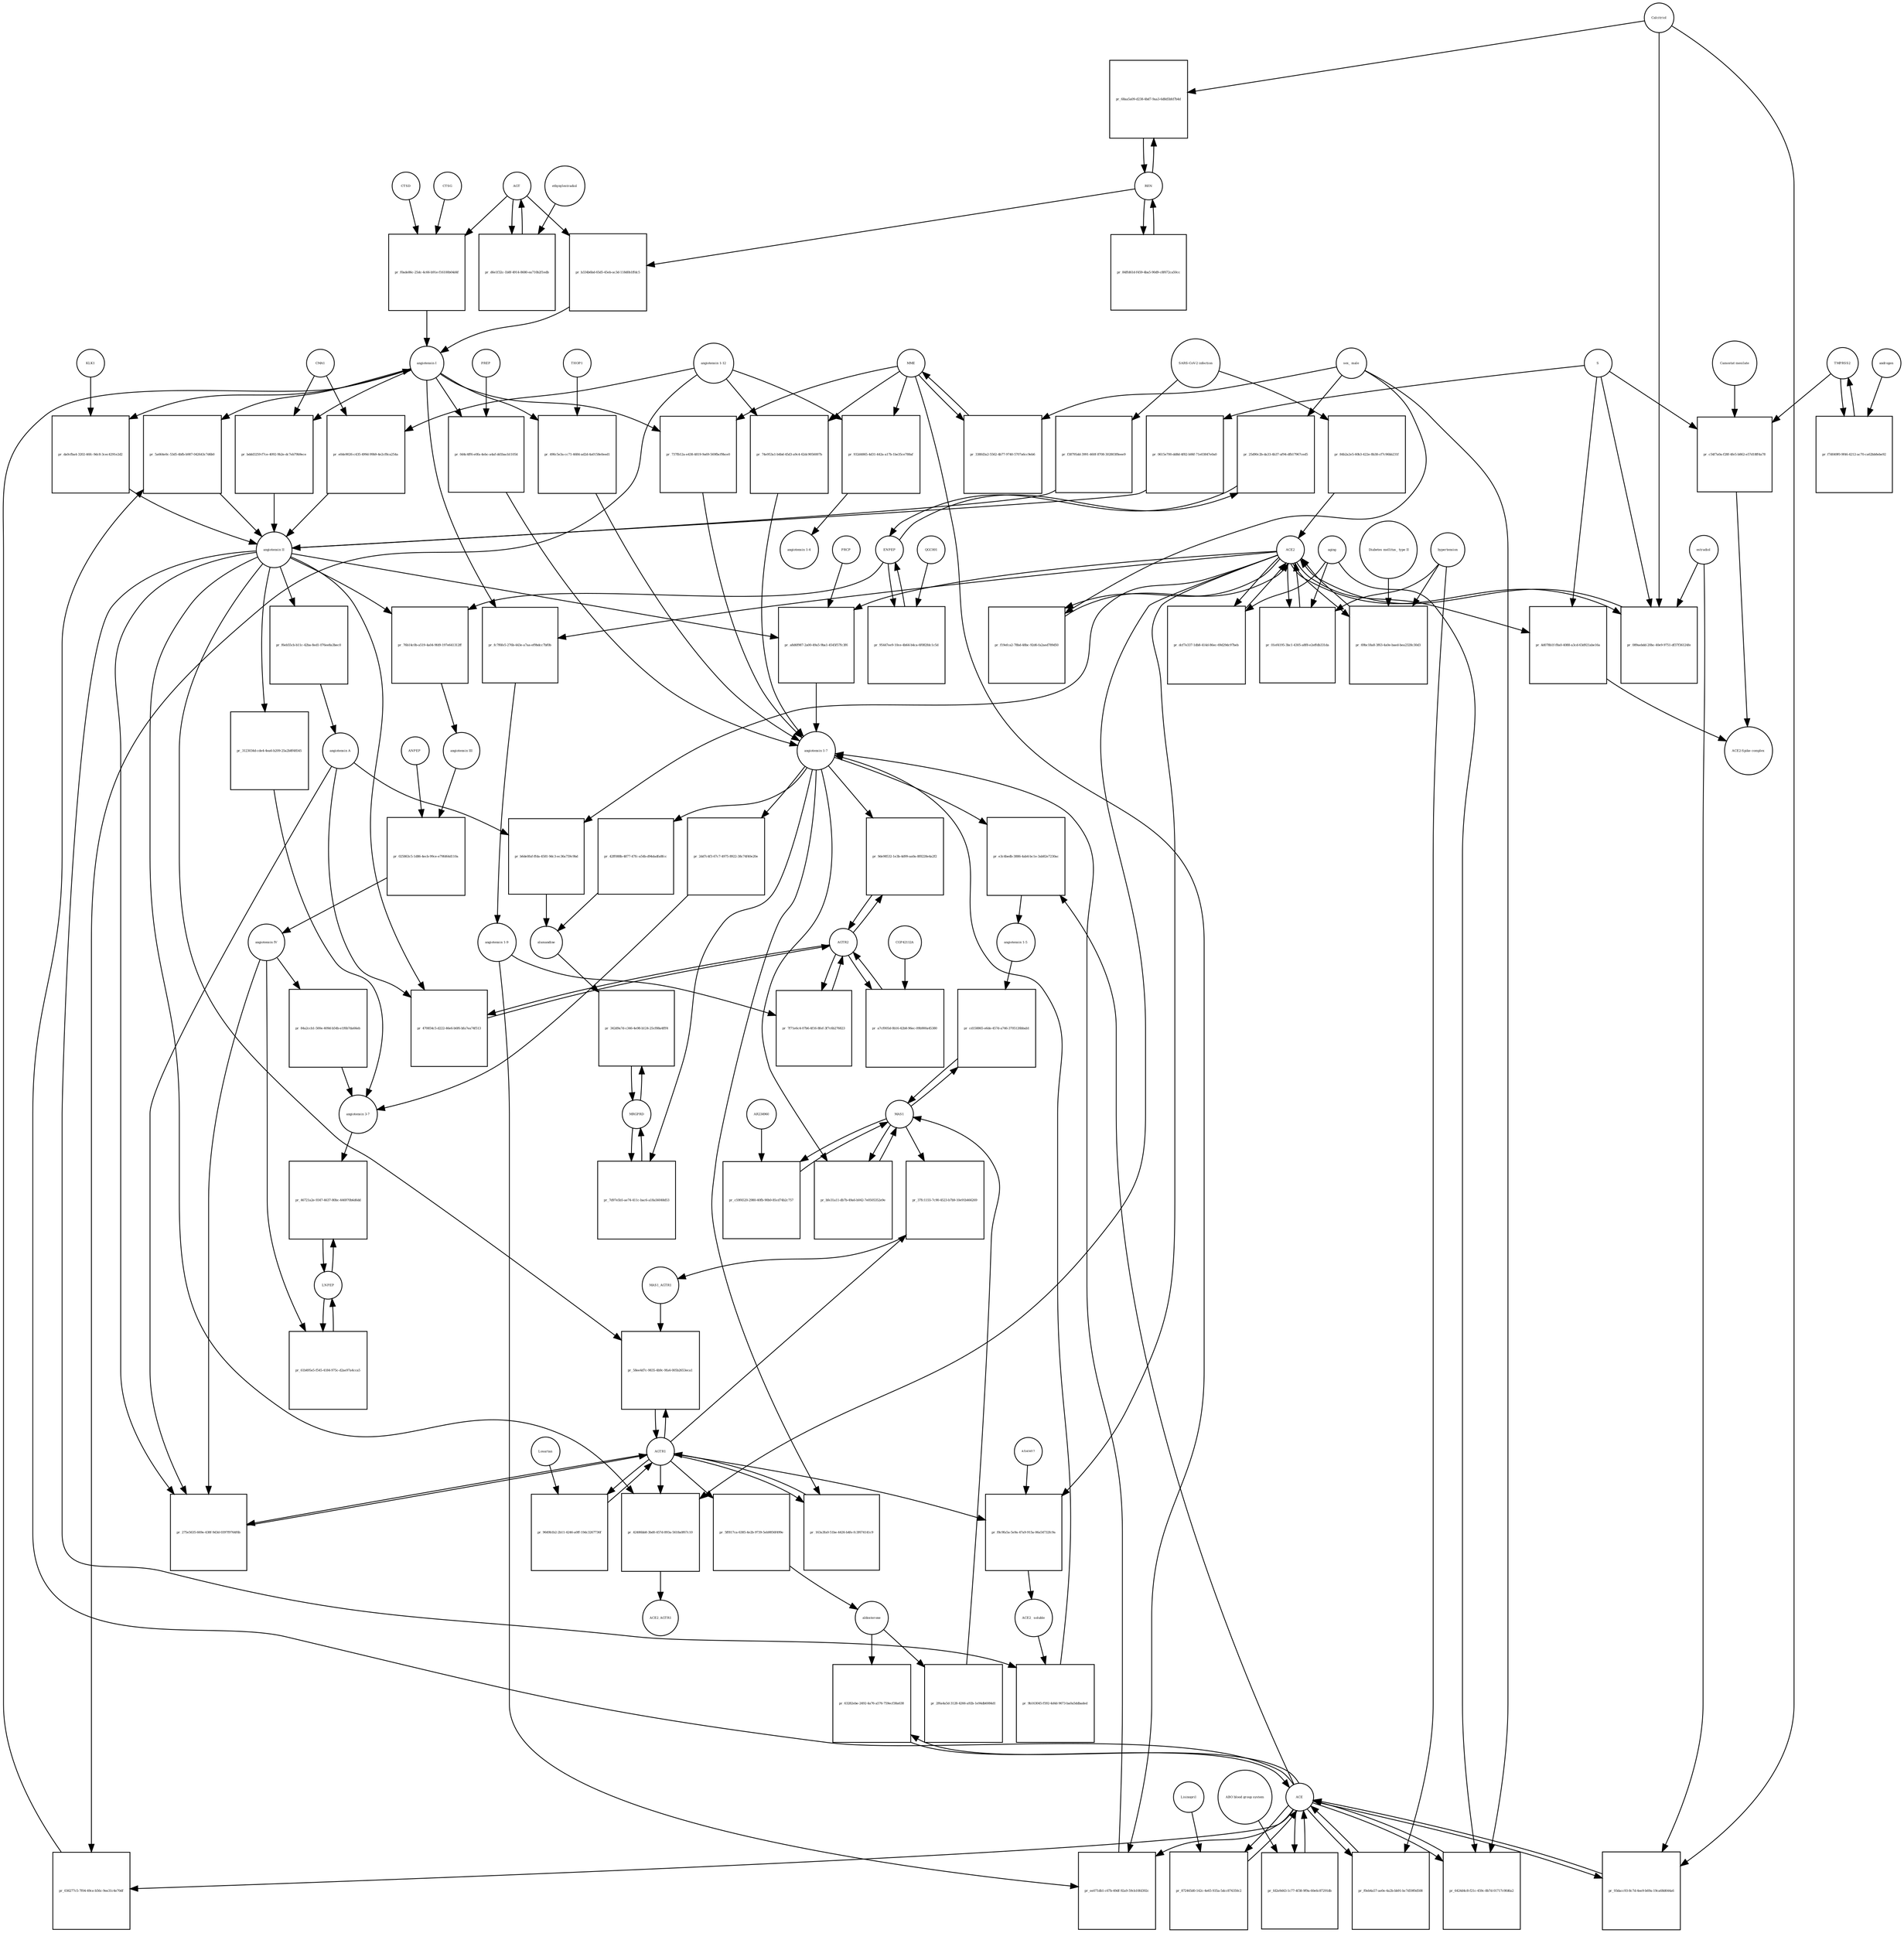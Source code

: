 strict digraph  {
"angiotensin I" [annotation="urn_miriam_obo.chebi_CHEBI%3A2718", bipartite=0, cls="simple chemical", fontsize=4, label="angiotensin I", shape=circle];
"pr_5a664e0c-53d5-4bfb-b987-042643c7d6b0" [annotation="", bipartite=1, cls=process, fontsize=4, label="pr_5a664e0c-53d5-4bfb-b987-042643c7d6b0", shape=square];
"angiotensin II" [annotation="urn_miriam_obo.chebi_CHEBI%3A48432", bipartite=0, cls="simple chemical", fontsize=4, label="angiotensin II", shape=circle];
ACE [annotation="urn_miriam_hgnc_HGNC%3A2707", bipartite=0, cls=macromolecule, fontsize=4, label=ACE, shape=circle];
"pr_fc7f6fe5-276b-443e-a7aa-ef9bdcc7bf0b" [annotation="", bipartite=1, cls=process, fontsize=4, label="pr_fc7f6fe5-276b-443e-a7aa-ef9bdcc7bf0b", shape=square];
"angiotensin 1-9" [annotation="urn_miriam_obo.chebi_CHEBI%3A80128", bipartite=0, cls="simple chemical", fontsize=4, label="angiotensin 1-9", shape=circle];
ACE2 [annotation="urn_miriam_hgnc_HGNC%3A13557", bipartite=0, cls=macromolecule, fontsize=4, label=ACE2, shape=circle];
"pr_ee071db1-c67b-49df-92a9-59cb10fd392c" [annotation="", bipartite=1, cls=process, fontsize=4, label="pr_ee071db1-c67b-49df-92a9-59cb10fd392c", shape=square];
"angiotensin 1-7" [annotation="urn_miriam_obo.chebi_CHEBI%3A55438", bipartite=0, cls="simple chemical", fontsize=4, label="angiotensin 1-7", shape=circle];
MME [annotation="", bipartite=0, cls=macromolecule, fontsize=4, label=MME, shape=circle];
"pr_a8d6f987-2a00-49a5-9ba1-4545f57fc3f6" [annotation="", bipartite=1, cls=process, fontsize=4, label="pr_a8d6f987-2a00-49a5-9ba1-4545f57fc3f6", shape=square];
PRCP [annotation="urn_miriam_hgnc_HGNC%3A9344", bipartite=0, cls=macromolecule, fontsize=4, label=PRCP, shape=circle];
"pr_e3c4bedb-3886-4ab4-bc1e-3ab82e7230ac" [annotation="", bipartite=1, cls=process, fontsize=4, label="pr_e3c4bedb-3886-4ab4-bc1e-3ab82e7230ac", shape=square];
"angiotensin 1-5" [annotation="urn_miriam_obo.chebi_CHEBI%3A80129", bipartite=0, cls="simple chemical", fontsize=4, label="angiotensin 1-5", shape=circle];
REN [annotation="urn_miriam_hgnc_HGNC%3A9958", bipartite=0, cls=macromolecule, fontsize=4, label=REN, shape=circle];
"pr_68aa5a09-d238-4bd7-9aa3-6d8d5bfd7b4d" [annotation="", bipartite=1, cls="omitted process", fontsize=4, label="pr_68aa5a09-d238-4bd7-9aa3-6d8d5bfd7b4d", shape=square];
Calcitriol [annotation="urn_miriam_obo.chebi_CHEBI%3A17823", bipartite=0, cls="simple chemical", fontsize=4, label=Calcitriol, shape=circle];
AGT [annotation="urn_miriam_hgnc_HGNC%3A333", bipartite=0, cls=macromolecule, fontsize=4, label=AGT, shape=circle];
"pr_b334b6bd-65d5-45eb-ac3d-118d0b1ffdc5" [annotation="", bipartite=1, cls=process, fontsize=4, label="pr_b334b6bd-65d5-45eb-ac3d-118d0b1ffdc5", shape=square];
"pr_737fb12a-e438-4819-9a69-569fbcf9bce0" [annotation="", bipartite=1, cls=process, fontsize=4, label="pr_737fb12a-e438-4819-9a69-569fbcf9bce0", shape=square];
MAS1 [annotation="urn_miriam_hgnc_HGNC%3A6899", bipartite=0, cls=macromolecule, fontsize=4, label=MAS1, shape=circle];
"pr_cd158865-e6de-457d-a746-3705126bbab1" [annotation="", bipartite=1, cls=process, fontsize=4, label="pr_cd158865-e6de-457d-a746-3705126bbab1", shape=square];
"pr_42ff088b-4877-47fc-a54b-d94dadfa8fcc" [annotation="", bipartite=1, cls=process, fontsize=4, label="pr_42ff088b-4877-47fc-a54b-d94dadfa8fcc", shape=square];
alamandine [annotation="urn_miriam_pubchem.compound_44192273", bipartite=0, cls="simple chemical", fontsize=4, label=alamandine, shape=circle];
"pr_f6eb55cb-b11c-42ba-8ed1-076ee8a3bec0" [annotation="", bipartite=1, cls=process, fontsize=4, label="pr_f6eb55cb-b11c-42ba-8ed1-076ee8a3bec0", shape=square];
"angiotensin A" [annotation="urn_miriam_kegg.compound_C20970|urn_miriam_pubchem.compound_91691124", bipartite=0, cls="simple chemical", fontsize=4, label="angiotensin A", shape=circle];
"pr_b6de0faf-ffda-4581-9dc3-ec36a759c9bd" [annotation="", bipartite=1, cls=process, fontsize=4, label="pr_b6de0faf-ffda-4581-9dc3-ec36a759c9bd", shape=square];
"pr_76b14c0b-a519-4a04-9fd9-197e641312ff" [annotation="", bipartite=1, cls=process, fontsize=4, label="pr_76b14c0b-a519-4a04-9fd9-197e641312ff", shape=square];
"angiotensin III" [annotation="urn_miriam_obo.chebi_CHEBI%3A89666", bipartite=0, cls="simple chemical", fontsize=4, label="angiotensin III", shape=circle];
ENPEP [annotation="urn_miriam_hgnc_HGNC%3A3355", bipartite=0, cls=macromolecule, fontsize=4, label=ENPEP, shape=circle];
"pr_025863c5-1d86-4ecb-99ce-e79fd64d110a" [annotation="", bipartite=1, cls=process, fontsize=4, label="pr_025863c5-1d86-4ecb-99ce-e79fd64d110a", shape=square];
"angiotensin IV" [annotation="urn_miriam_obo.chebi_CHEBI%3A80127", bipartite=0, cls="simple chemical", fontsize=4, label="angiotensin IV", shape=circle];
"ANPEP " [annotation="urn_miriam_hgnc_HGNC%3A500", bipartite=0, cls=macromolecule, fontsize=4, label="ANPEP ", shape=circle];
AGTR2 [annotation="urn_miriam_hgnc_HGNC%3A338", bipartite=0, cls=macromolecule, fontsize=4, label=AGTR2, shape=circle];
"pr_a7cf005d-0b16-42b8-96ec-09b900a45380" [annotation="", bipartite=1, cls=process, fontsize=4, label="pr_a7cf005d-0b16-42b8-96ec-09b900a45380", shape=square];
CGP42112A [annotation="urn_miriam_obo.chebi_CHEBI%3A147302", bipartite=0, cls="simple chemical", fontsize=4, label=CGP42112A, shape=circle];
"pr_84ffd61d-f459-4ba5-90d9-c8f672ca50cc" [annotation="", bipartite=1, cls=process, fontsize=4, label="pr_84ffd61d-f459-4ba5-90d9-c8f672ca50cc", shape=square];
"pr_f8c9fa5a-5e9a-47a9-915a-06a54732fc9a" [annotation="", bipartite=1, cls=process, fontsize=4, label="pr_f8c9fa5a-5e9a-47a9-915a-06a54732fc9a", shape=square];
"ACE2_ soluble" [annotation="urn_miriam_hgnc.symbol_ACE2", bipartite=0, cls=macromolecule, fontsize=4, label="ACE2_ soluble", shape=circle];
ADAM17 [annotation="urn_miriam_hgnc_HGNC%3A195", bipartite=0, cls=macromolecule, fontsize=4, label=ADAM17, shape=circle];
AGTR1 [annotation="urn_miriam_hgnc_HGNC%3A336", bipartite=0, cls=macromolecule, fontsize=4, label=AGTR1, shape=circle];
"pr_470854c5-d222-46e6-b6f6-bfa7ea74f513" [annotation="", bipartite=1, cls=process, fontsize=4, label="pr_470854c5-d222-46e6-b6f6-bfa7ea74f513", shape=square];
MRGPRD [annotation="urn_miriam_hgnc_HGNC%3A29626", bipartite=0, cls=macromolecule, fontsize=4, label=MRGPRD, shape=circle];
"pr_342d9a7d-c346-4e98-b124-25cf88a4fff4" [annotation="", bipartite=1, cls=process, fontsize=4, label="pr_342d9a7d-c346-4e98-b124-25cf88a4fff4", shape=square];
"pr_9b163045-f592-4d4d-9673-ba0a5ddbaded" [annotation="", bipartite=1, cls=process, fontsize=4, label="pr_9b163045-f592-4d4d-9673-ba0a5ddbaded", shape=square];
"pr_f19efca2-78bd-48bc-92d6-fa2aed789d50" [annotation="", bipartite=1, cls=process, fontsize=4, label="pr_f19efca2-78bd-48bc-92d6-fa2aed789d50", shape=square];
"sex_ male" [annotation=urn_miriam_mesh_D008297, bipartite=0, cls=phenotype, fontsize=4, label="sex_ male", shape=circle];
"pr_0615e700-dd8d-4f82-b06f-71e03847e0a0" [annotation="", bipartite=1, cls=process, fontsize=4, label="pr_0615e700-dd8d-4f82-b06f-71e03847e0a0", shape=square];
S [annotation="urn_miriam_uniprot_P0DTC2|urn_miriam_uniprot_P59594", bipartite=0, cls=macromolecule, fontsize=4, label=S, shape=circle];
"pr_275e5635-669e-438f-9d3d-0397f9764f6b" [annotation="", bipartite=1, cls=process, fontsize=4, label="pr_275e5635-669e-438f-9d3d-0397f9764f6b", shape=square];
"pr_42486bb8-3bd0-457d-893a-5618a0f67c10" [annotation="", bipartite=1, cls=process, fontsize=4, label="pr_42486bb8-3bd0-457d-893a-5618a0f67c10", shape=square];
ACE2_AGTR1 [annotation=urn_miriam_pubmed_25225202, bipartite=0, cls=complex, fontsize=4, label=ACE2_AGTR1, shape=circle];
"pr_4d078b1f-f8a0-4088-a3cd-63d921abe16a" [annotation="", bipartite=1, cls=process, fontsize=4, label="pr_4d078b1f-f8a0-4088-a3cd-63d921abe16a", shape=square];
"ACE2-Spike complex" [annotation=urn_miriam_pubmed_32275855, bipartite=0, cls=complex, fontsize=4, label="ACE2-Spike complex", shape=circle];
"pr_f38795dd-3991-460f-8708-302803f8eee9" [annotation="", bipartite=1, cls=process, fontsize=4, label="pr_f38795dd-3991-460f-8708-302803f8eee9", shape=square];
"SARS-CoV-2 infection" [annotation="urn_miriam_taxonomy_2697049|urn_miriam_mesh_C000657245", bipartite=0, cls=phenotype, fontsize=4, label="SARS-CoV-2 infection", shape=circle];
"angiotensin 1-12" [annotation=urn_miriam_pubmed_27465904, bipartite=0, cls="simple chemical", fontsize=4, label="angiotensin 1-12", shape=circle];
"pr_e0de9026-c435-499d-99b9-4e2cf8ca254a" [annotation="", bipartite=1, cls=process, fontsize=4, label="pr_e0de9026-c435-499d-99b9-4e2cf8ca254a", shape=square];
CMA1 [annotation="urn_miriam_hgnc_HGNC%3A2097", bipartite=0, cls=macromolecule, fontsize=4, label=CMA1, shape=circle];
TMPRSS2 [annotation="urn_miriam_hgnc_HGNC%3A11876", bipartite=0, cls=macromolecule, fontsize=4, label=TMPRSS2, shape=circle];
"pr_f7d049f0-9f46-4212-ac70-ca62bb8ebe92" [annotation="", bipartite=1, cls="omitted process", fontsize=4, label="pr_f7d049f0-9f46-4212-ac70-ca62bb8ebe92", shape=square];
androgen [annotation="urn_miriam_obo.chebi_CHEBI%3A50113", bipartite=0, cls="simple chemical", fontsize=4, label=androgen, shape=circle];
"pr_932d4865-4d31-442a-a17b-1be35ce788af" [annotation="", bipartite=1, cls=process, fontsize=4, label="pr_932d4865-4d31-442a-a17b-1be35ce788af", shape=square];
"angiotensin 1-4" [annotation=urn_miriam_pubmed_22490446, bipartite=0, cls="simple chemical", fontsize=4, label="angiotensin 1-4", shape=circle];
"pr_37fc1155-7c90-4523-b7b9-10e91b466269" [annotation="", bipartite=1, cls=process, fontsize=4, label="pr_37fc1155-7c90-4523-b7b9-10e91b466269", shape=square];
MAS1_AGTR1 [annotation=urn_miriam_pubmed_15809376, bipartite=0, cls=complex, fontsize=4, label=MAS1_AGTR1, shape=circle];
"pr_58ee4d7c-9835-4b9c-9fa4-005b2653eca1" [annotation="", bipartite=1, cls=process, fontsize=4, label="pr_58ee4d7c-9835-4b9c-9fa4-005b2653eca1", shape=square];
"pr_872465d0-142c-4e65-935a-5dcc874350c2" [annotation="", bipartite=1, cls=process, fontsize=4, label="pr_872465d0-142c-4e65-935a-5dcc874350c2", shape=square];
Lisinopril [annotation="urn_miriam_obo.chebi_CHEBI%3A43755", bipartite=0, cls="simple chemical", fontsize=4, label=Lisinopril, shape=circle];
"pr_036277c5-7f04-49ce-b56c-9ee31c4e70df" [annotation="", bipartite=1, cls=process, fontsize=4, label="pr_036277c5-7f04-49ce-b56c-9ee31c4e70df", shape=square];
LNPEP [annotation="urn_miriam_hgnc_HGNC%3A6656", bipartite=0, cls=macromolecule, fontsize=4, label=LNPEP, shape=circle];
"pr_61b495e5-f545-4184-975c-d2ae97a4cca5" [annotation="", bipartite=1, cls=process, fontsize=4, label="pr_61b495e5-f545-4184-975c-d2ae97a4cca5", shape=square];
"pr_74e953a1-b4bd-45d3-a9c4-62dc9056007b" [annotation="", bipartite=1, cls=process, fontsize=4, label="pr_74e953a1-b4bd-45d3-a9c4-62dc9056007b", shape=square];
"pr_c59f4520-2980-40fb-90b0-85cd74b2c757" [annotation="", bipartite=1, cls=process, fontsize=4, label="pr_c59f4520-2980-40fb-90b0-85cd74b2c757", shape=square];
AR234960 [annotation="urn_miriam_pubchem.compound_146025955", bipartite=0, cls="simple chemical", fontsize=4, label=AR234960, shape=circle];
"pr_95447ee9-10ce-4b64-b4ca-6f082fdc1c5d" [annotation="", bipartite=1, cls=process, fontsize=4, label="pr_95447ee9-10ce-4b64-b4ca-6f082fdc1c5d", shape=square];
QGC001 [annotation=urn_miriam_pubmed_24337978, bipartite=0, cls="simple chemical", fontsize=4, label=QGC001, shape=circle];
"pr_f0ade86c-25dc-4c66-b91e-f16100b04d4f" [annotation="", bipartite=1, cls=process, fontsize=4, label="pr_f0ade86c-25dc-4c66-b91e-f16100b04d4f", shape=square];
CTSD [annotation="urn_miriam_hgnc_HGNC%3A2529", bipartite=0, cls=macromolecule, fontsize=4, label=CTSD, shape=circle];
CTSG [annotation="urn_miriam_hgnc_HGNC%3A2532", bipartite=0, cls=macromolecule, fontsize=4, label=CTSG, shape=circle];
"pr_bddd3259-f7ce-4092-9b2e-dc7eb79b9ece" [annotation="", bipartite=1, cls=process, fontsize=4, label="pr_bddd3259-f7ce-4092-9b2e-dc7eb79b9ece", shape=square];
"pr_da0cfba4-3202-46fc-9dc8-3cec4291e2d2" [annotation="", bipartite=1, cls=process, fontsize=4, label="pr_da0cfba4-3202-46fc-9dc8-3cec4291e2d2", shape=square];
KLK1 [annotation="urn_miriam_hgnc_HGNC%3A6357", bipartite=0, cls=macromolecule, fontsize=4, label=KLK1, shape=circle];
"pr_490c5e3a-cc71-4684-ad2d-4a0158e0eed1" [annotation="", bipartite=1, cls=process, fontsize=4, label="pr_490c5e3a-cc71-4684-ad2d-4a0158e0eed1", shape=square];
THOP1 [annotation="urn_miriam_hgnc_HGNC%3A11793", bipartite=0, cls=macromolecule, fontsize=4, label=THOP1, shape=circle];
"pr_0d4c4ff6-e0fa-4ebc-a4af-dd1bacb11054" [annotation="", bipartite=1, cls=process, fontsize=4, label="pr_0d4c4ff6-e0fa-4ebc-a4af-dd1bacb11054", shape=square];
PREP [annotation="urn_miriam_hgnc_HGNC%3A9358", bipartite=0, cls=macromolecule, fontsize=4, label=PREP, shape=circle];
"pr_9649b1b2-2b11-4246-a0ff-19dc3267736f" [annotation="", bipartite=1, cls=process, fontsize=4, label="pr_9649b1b2-2b11-4246-a0ff-19dc3267736f", shape=square];
Losartan [annotation="urn_miriam_obo.chebi_CHEBI%3A6541", bipartite=0, cls="simple chemical", fontsize=4, label=Losartan, shape=circle];
"pr_163a3fa0-51be-4426-b4fe-fc3f674141c9" [annotation="", bipartite=1, cls=process, fontsize=4, label="pr_163a3fa0-51be-4426-b4fe-fc3f674141c9", shape=square];
"pr_9de98532-1e3b-4d99-aa0a-8f8228e4a2f2" [annotation="", bipartite=1, cls=process, fontsize=4, label="pr_9de98532-1e3b-4d99-aa0a-8f8228e4a2f2", shape=square];
"pr_7f71e6c4-07b6-4f16-8fef-3f7c6b276823" [annotation="", bipartite=1, cls=process, fontsize=4, label="pr_7f71e6c4-07b6-4f16-8fef-3f7c6b276823", shape=square];
"pr_bfe31a11-db7b-49a6-b042-7e0505352e9e" [annotation="", bipartite=1, cls=process, fontsize=4, label="pr_bfe31a11-db7b-49a6-b042-7e0505352e9e", shape=square];
"pr_7d97e5b5-ae74-411c-bac6-a18a56048d53" [annotation="", bipartite=1, cls=process, fontsize=4, label="pr_7d97e5b5-ae74-411c-bac6-a18a56048d53", shape=square];
"pr_2dd7c4f3-67c7-4975-8922-38c74f40e20e" [annotation="", bipartite=1, cls=process, fontsize=4, label="pr_2dd7c4f3-67c7-4975-8922-38c74f40e20e", shape=square];
"angiotensin 3-7" [annotation=urn_miriam_pubmed_30934934, bipartite=0, cls="simple chemical", fontsize=4, label="angiotensin 3-7", shape=circle];
"pr_3123034d-cde4-4ea6-b209-25a2b8f48545" [annotation="", bipartite=1, cls=process, fontsize=4, label="pr_3123034d-cde4-4ea6-b209-25a2b8f48545", shape=square];
"pr_84a2ccb1-500e-409d-b54b-e1f6b7da66eb" [annotation="", bipartite=1, cls=process, fontsize=4, label="pr_84a2ccb1-500e-409d-b54b-e1f6b7da66eb", shape=square];
"pr_c54f7a0a-f28f-4fe5-b862-e57d18ff4a78" [annotation="", bipartite=1, cls="omitted process", fontsize=4, label="pr_c54f7a0a-f28f-4fe5-b862-e57d18ff4a78", shape=square];
"Camostat mesilate" [annotation="urn_miriam_obo.chebi_CHEBI%3A135632", bipartite=0, cls="simple chemical", fontsize=4, label="Camostat mesilate", shape=circle];
"pr_46721a2e-9347-4637-80bc-446970b6d6dd" [annotation="", bipartite=1, cls=process, fontsize=4, label="pr_46721a2e-9347-4637-80bc-446970b6d6dd", shape=square];
"pr_089aebdd-20bc-40e9-9751-df37f36124fe" [annotation="", bipartite=1, cls="omitted process", fontsize=4, label="pr_089aebdd-20bc-40e9-9751-df37f36124fe", shape=square];
estradiol [annotation="urn_miriam_obo.chebi_CHEBI%3A16469", bipartite=0, cls="simple chemical", fontsize=4, label=estradiol, shape=circle];
"pr_d6e1f32c-1b8f-4914-8680-ea710b2f1edb" [annotation="", bipartite=1, cls="omitted process", fontsize=4, label="pr_d6e1f32c-1b8f-4914-8680-ea710b2f1edb", shape=square];
ethynylestradiol [annotation="urn_miriam_obo.chebi_CHEBI%3A4903", bipartite=0, cls="simple chemical", fontsize=4, label=ethynylestradiol, shape=circle];
"pr_84b2a2e5-60b3-422e-8b38-cf7c96bb231f" [annotation="", bipartite=1, cls=process, fontsize=4, label="pr_84b2a2e5-60b3-422e-8b38-cf7c96bb231f", shape=square];
"pr_6424d4c8-f21c-459c-8b7d-01717c9fd6a2" [annotation="", bipartite=1, cls=process, fontsize=4, label="pr_6424d4c8-f21c-459c-8b7d-01717c9fd6a2", shape=square];
aging [annotation="urn_miriam_obo.go_GO%3A0007568", bipartite=0, cls=phenotype, fontsize=4, label=aging, shape=circle];
"pr_fd2e9d43-1c77-4f38-9f9a-60e6c87291db" [annotation="", bipartite=1, cls=process, fontsize=4, label="pr_fd2e9d43-1c77-4f38-9f9a-60e6c87291db", shape=square];
"ABO blood group system" [annotation=urn_miriam_mesh_D000017, bipartite=0, cls=phenotype, fontsize=4, label="ABO blood group system", shape=circle];
"pr_dcf7e337-1db8-414d-86ec-69d29dc97beb" [annotation="", bipartite=1, cls="omitted process", fontsize=4, label="pr_dcf7e337-1db8-414d-86ec-69d29dc97beb", shape=square];
"pr_01ef4195-3bc1-4305-a8f8-e2effdb331da" [annotation="", bipartite=1, cls=process, fontsize=4, label="pr_01ef4195-3bc1-4305-a8f8-e2effdb331da", shape=square];
hypertension [annotation=urn_miriam_mesh_D006973, bipartite=0, cls=phenotype, fontsize=4, label=hypertension, shape=circle];
"pr_25d90c2b-da33-4b37-af94-dfb17967ced5" [annotation="", bipartite=1, cls=process, fontsize=4, label="pr_25d90c2b-da33-4b37-af94-dfb17967ced5", shape=square];
"pr_338fd3a2-5562-4b77-9740-5707a6cc9eb6" [annotation="", bipartite=1, cls=process, fontsize=4, label="pr_338fd3a2-5562-4b77-9740-5707a6cc9eb6", shape=square];
"pr_63282ebe-2492-4a76-a576-759ecf38a638" [annotation="", bipartite=1, cls=process, fontsize=4, label="pr_63282ebe-2492-4a76-a576-759ecf38a638", shape=square];
aldosterone [annotation="urn_miriam_obo.chebi_CHEBI%3A27584", bipartite=0, cls="simple chemical", fontsize=4, label=aldosterone, shape=circle];
"pr_2f6a4a5d-3128-4266-a92b-1e94db6084d1" [annotation="", bipartite=1, cls=process, fontsize=4, label="pr_2f6a4a5d-3128-4266-a92b-1e94db6084d1", shape=square];
"pr_93dacc93-8c7d-4ee9-b69a-19ca68d644a6" [annotation="", bipartite=1, cls="omitted process", fontsize=4, label="pr_93dacc93-8c7d-4ee9-b69a-19ca68d644a6", shape=square];
"pr_5ff817ca-6385-4e2b-9739-5eb9856f499e" [annotation="", bipartite=1, cls=process, fontsize=4, label="pr_5ff817ca-6385-4e2b-9739-5eb9856f499e", shape=square];
"pr_69bc18a8-3f63-4a0e-baed-bea2328c30d3" [annotation="", bipartite=1, cls="omitted process", fontsize=4, label="pr_69bc18a8-3f63-4a0e-baed-bea2328c30d3", shape=square];
" Diabetes mellitus_ type II" [annotation=urn_miriam_mesh_D003924, bipartite=0, cls=phenotype, fontsize=4, label=" Diabetes mellitus_ type II", shape=circle];
"pr_f0eb4a57-ae0e-4a2b-bb91-bc7d59f0d508" [annotation="", bipartite=1, cls=process, fontsize=4, label="pr_f0eb4a57-ae0e-4a2b-bb91-bc7d59f0d508", shape=square];
"angiotensin I" -> "pr_5a664e0c-53d5-4bfb-b987-042643c7d6b0"  [annotation="", interaction_type=consumption];
"angiotensin I" -> "pr_fc7f6fe5-276b-443e-a7aa-ef9bdcc7bf0b"  [annotation="", interaction_type=consumption];
"angiotensin I" -> "pr_737fb12a-e438-4819-9a69-569fbcf9bce0"  [annotation="", interaction_type=consumption];
"angiotensin I" -> "pr_bddd3259-f7ce-4092-9b2e-dc7eb79b9ece"  [annotation="", interaction_type=consumption];
"angiotensin I" -> "pr_da0cfba4-3202-46fc-9dc8-3cec4291e2d2"  [annotation="", interaction_type=consumption];
"angiotensin I" -> "pr_490c5e3a-cc71-4684-ad2d-4a0158e0eed1"  [annotation="", interaction_type=consumption];
"angiotensin I" -> "pr_0d4c4ff6-e0fa-4ebc-a4af-dd1bacb11054"  [annotation="", interaction_type=consumption];
"pr_5a664e0c-53d5-4bfb-b987-042643c7d6b0" -> "angiotensin II"  [annotation="", interaction_type=production];
"angiotensin II" -> "pr_a8d6f987-2a00-49a5-9ba1-4545f57fc3f6"  [annotation="", interaction_type=consumption];
"angiotensin II" -> "pr_f6eb55cb-b11c-42ba-8ed1-076ee8a3bec0"  [annotation="", interaction_type=consumption];
"angiotensin II" -> "pr_76b14c0b-a519-4a04-9fd9-197e641312ff"  [annotation="", interaction_type=consumption];
"angiotensin II" -> "pr_470854c5-d222-46e6-b6f6-bfa7ea74f513"  [annotation="urn_miriam_pubmed_17630322|urn_miriam_taxonomy_9606|urn_miriam_pubmed_17138938", interaction_type=stimulation];
"angiotensin II" -> "pr_9b163045-f592-4d4d-9673-ba0a5ddbaded"  [annotation="", interaction_type=consumption];
"angiotensin II" -> "pr_275e5635-669e-438f-9d3d-0397f9764f6b"  [annotation="urn_miriam_pubmed_26497614|urn_miriam_taxonomy_10116|urn_miriam_pubmed_17630322|urn_miriam_pubmed_32333398|urn_miriam_pubmed_17138938|urn_miriam_taxonomy_9606", interaction_type=stimulation];
"angiotensin II" -> "pr_42486bb8-3bd0-457d-893a-5618a0f67c10"  [annotation="urn_miriam_pubmed_25225202|urn_miriam_taxonomy_9606", interaction_type=inhibition];
"angiotensin II" -> "pr_58ee4d7c-9835-4b9c-9fa4-005b2653eca1"  [annotation="urn_miriam_pubmed_15809376|urn_miriam_taxonomy_9606", interaction_type=stimulation];
"angiotensin II" -> "pr_3123034d-cde4-4ea6-b209-25a2b8f48545"  [annotation="", interaction_type=consumption];
ACE -> "pr_5a664e0c-53d5-4bfb-b987-042643c7d6b0"  [annotation="urn_miriam_taxonomy_9606|urn_miriam_pubmed_10969042", interaction_type=catalysis];
ACE -> "pr_ee071db1-c67b-49df-92a9-59cb10fd392c"  [annotation="urn_miriam_pubmed_15283675|urn_miriam_taxonomy_9606", interaction_type=catalysis];
ACE -> "pr_e3c4bedb-3886-4ab4-bc1e-3ab82e7230ac"  [annotation="urn_miriam_pubmed_10969042|urn_miriam_taxonomy_9606", interaction_type=catalysis];
ACE -> "pr_872465d0-142c-4e65-935a-5dcc874350c2"  [annotation="", interaction_type=consumption];
ACE -> "pr_036277c5-7f04-49ce-b56c-9ee31c4e70df"  [annotation="urn_miriam_pubmed_22490446|urn_miriam_taxonomy_10116", interaction_type=catalysis];
ACE -> "pr_6424d4c8-f21c-459c-8b7d-01717c9fd6a2"  [annotation="", interaction_type=consumption];
ACE -> "pr_fd2e9d43-1c77-4f38-9f9a-60e6c87291db"  [annotation="", interaction_type=consumption];
ACE -> "pr_63282ebe-2492-4a76-a576-759ecf38a638"  [annotation="", interaction_type=consumption];
ACE -> "pr_93dacc93-8c7d-4ee9-b69a-19ca68d644a6"  [annotation="", interaction_type=consumption];
ACE -> "pr_f0eb4a57-ae0e-4a2b-bb91-bc7d59f0d508"  [annotation="", interaction_type=consumption];
"pr_fc7f6fe5-276b-443e-a7aa-ef9bdcc7bf0b" -> "angiotensin 1-9"  [annotation="", interaction_type=production];
"angiotensin 1-9" -> "pr_ee071db1-c67b-49df-92a9-59cb10fd392c"  [annotation="", interaction_type=consumption];
"angiotensin 1-9" -> "pr_7f71e6c4-07b6-4f16-8fef-3f7c6b276823"  [annotation="urn_miriam_pubmed_30048754|urn_miriam_taxonomy_10116", interaction_type=stimulation];
ACE2 -> "pr_fc7f6fe5-276b-443e-a7aa-ef9bdcc7bf0b"  [annotation="urn_miriam_pubmed_10969042|urn_miriam_taxonomy_9606", interaction_type=catalysis];
ACE2 -> "pr_a8d6f987-2a00-49a5-9ba1-4545f57fc3f6"  [annotation="urn_miriam_taxonomy_10090|urn_miriam_pubmed_23392115", interaction_type=catalysis];
ACE2 -> "pr_b6de0faf-ffda-4581-9dc3-ec36a759c9bd"  [annotation="urn_miriam_pubmed_23446738|urn_miriam_taxonomy_9606", interaction_type=catalysis];
ACE2 -> "pr_f8c9fa5a-5e9a-47a9-915a-06a54732fc9a"  [annotation="", interaction_type=consumption];
ACE2 -> "pr_f19efca2-78bd-48bc-92d6-fa2aed789d50"  [annotation="", interaction_type=consumption];
ACE2 -> "pr_42486bb8-3bd0-457d-893a-5618a0f67c10"  [annotation="", interaction_type=consumption];
ACE2 -> "pr_4d078b1f-f8a0-4088-a3cd-63d921abe16a"  [annotation="", interaction_type=consumption];
ACE2 -> "pr_089aebdd-20bc-40e9-9751-df37f36124fe"  [annotation="", interaction_type=consumption];
ACE2 -> "pr_dcf7e337-1db8-414d-86ec-69d29dc97beb"  [annotation="", interaction_type=consumption];
ACE2 -> "pr_01ef4195-3bc1-4305-a8f8-e2effdb331da"  [annotation="", interaction_type=consumption];
ACE2 -> "pr_69bc18a8-3f63-4a0e-baed-bea2328c30d3"  [annotation="", interaction_type=consumption];
"pr_ee071db1-c67b-49df-92a9-59cb10fd392c" -> "angiotensin 1-7"  [annotation="", interaction_type=production];
"angiotensin 1-7" -> "pr_e3c4bedb-3886-4ab4-bc1e-3ab82e7230ac"  [annotation="", interaction_type=consumption];
"angiotensin 1-7" -> "pr_42ff088b-4877-47fc-a54b-d94dadfa8fcc"  [annotation="", interaction_type=consumption];
"angiotensin 1-7" -> "pr_163a3fa0-51be-4426-b4fe-fc3f674141c9"  [annotation="urn_miriam_pubmed_29928987|urn_miriam_taxonomy_9606", interaction_type=inhibition];
"angiotensin 1-7" -> "pr_9de98532-1e3b-4d99-aa0a-8f8228e4a2f2"  [annotation="urn_miriam_pubmed_15767466|urn_miriam_taxonomy_10116", interaction_type=stimulation];
"angiotensin 1-7" -> "pr_bfe31a11-db7b-49a6-b042-7e0505352e9e"  [annotation="urn_miriam_pubmed_27217404|urn_miriam_taxonomy_9606", interaction_type=stimulation];
"angiotensin 1-7" -> "pr_7d97e5b5-ae74-411c-bac6-a18a56048d53"  [annotation="urn_miriam_pubmed_27217404|urn_miriam_taxonomy_9606", interaction_type=stimulation];
"angiotensin 1-7" -> "pr_2dd7c4f3-67c7-4975-8922-38c74f40e20e"  [annotation="", interaction_type=consumption];
MME -> "pr_ee071db1-c67b-49df-92a9-59cb10fd392c"  [annotation="urn_miriam_pubmed_15283675|urn_miriam_taxonomy_9606", interaction_type=catalysis];
MME -> "pr_737fb12a-e438-4819-9a69-569fbcf9bce0"  [annotation="urn_miriam_taxonomy_9606|urn_miriam_pubmed_15283675", interaction_type=catalysis];
MME -> "pr_932d4865-4d31-442a-a17b-1be35ce788af"  [annotation="urn_miriam_pubmed_22490446|urn_miriam_taxonomy_10116", interaction_type=catalysis];
MME -> "pr_74e953a1-b4bd-45d3-a9c4-62dc9056007b"  [annotation="urn_miriam_pubmed_22490446|urn_miriam_taxonomy_10116", interaction_type=catalysis];
MME -> "pr_338fd3a2-5562-4b77-9740-5707a6cc9eb6"  [annotation="", interaction_type=consumption];
"pr_a8d6f987-2a00-49a5-9ba1-4545f57fc3f6" -> "angiotensin 1-7"  [annotation="", interaction_type=production];
PRCP -> "pr_a8d6f987-2a00-49a5-9ba1-4545f57fc3f6"  [annotation="urn_miriam_taxonomy_10090|urn_miriam_pubmed_23392115", interaction_type=catalysis];
"pr_e3c4bedb-3886-4ab4-bc1e-3ab82e7230ac" -> "angiotensin 1-5"  [annotation="", interaction_type=production];
"angiotensin 1-5" -> "pr_cd158865-e6de-457d-a746-3705126bbab1"  [annotation="urn_miriam_pubmed_27660028|urn_miriam_taxonomy_10116", interaction_type=stimulation];
REN -> "pr_68aa5a09-d238-4bd7-9aa3-6d8d5bfd7b4d"  [annotation="", interaction_type=consumption];
REN -> "pr_b334b6bd-65d5-45eb-ac3d-118d0b1ffdc5"  [annotation="urn_miriam_pubmed_10585461|urn_miriam_taxonomy_9606", interaction_type=catalysis];
REN -> "pr_84ffd61d-f459-4ba5-90d9-c8f672ca50cc"  [annotation="", interaction_type=consumption];
"pr_68aa5a09-d238-4bd7-9aa3-6d8d5bfd7b4d" -> REN  [annotation="", interaction_type=production];
Calcitriol -> "pr_68aa5a09-d238-4bd7-9aa3-6d8d5bfd7b4d"  [annotation="urn_miriam_pubmed_12122115|urn_miriam_taxonomy_10090", interaction_type=inhibition];
Calcitriol -> "pr_089aebdd-20bc-40e9-9751-df37f36124fe"  [annotation="urn_miriam_pubmed_32432918|urn_miriam_taxonomy_9606|urn_miriam_pubmed_19864379|urn_miriam_uniprot_P59594|urn_miriam_pubmed_26562171|urn_miriam_pubmed_28944831|urn_miriam_taxonomy_10116", interaction_type=stimulation];
Calcitriol -> "pr_93dacc93-8c7d-4ee9-b69a-19ca68d644a6"  [annotation="urn_miriam_pubmed_26562171|urn_miriam_taxonomy_9606|urn_miriam_pubmed_28944831|urn_miriam_taxonomy_10116", interaction_type=inhibition];
AGT -> "pr_b334b6bd-65d5-45eb-ac3d-118d0b1ffdc5"  [annotation="", interaction_type=consumption];
AGT -> "pr_f0ade86c-25dc-4c66-b91e-f16100b04d4f"  [annotation="", interaction_type=consumption];
AGT -> "pr_d6e1f32c-1b8f-4914-8680-ea710b2f1edb"  [annotation="", interaction_type=consumption];
"pr_b334b6bd-65d5-45eb-ac3d-118d0b1ffdc5" -> "angiotensin I"  [annotation="", interaction_type=production];
"pr_737fb12a-e438-4819-9a69-569fbcf9bce0" -> "angiotensin 1-7"  [annotation="", interaction_type=production];
MAS1 -> "pr_cd158865-e6de-457d-a746-3705126bbab1"  [annotation="", interaction_type=consumption];
MAS1 -> "pr_37fc1155-7c90-4523-b7b9-10e91b466269"  [annotation="", interaction_type=consumption];
MAS1 -> "pr_c59f4520-2980-40fb-90b0-85cd74b2c757"  [annotation="", interaction_type=consumption];
MAS1 -> "pr_bfe31a11-db7b-49a6-b042-7e0505352e9e"  [annotation="", interaction_type=consumption];
"pr_cd158865-e6de-457d-a746-3705126bbab1" -> MAS1  [annotation="", interaction_type=production];
"pr_42ff088b-4877-47fc-a54b-d94dadfa8fcc" -> alamandine  [annotation="", interaction_type=production];
alamandine -> "pr_342d9a7d-c346-4e98-b124-25cf88a4fff4"  [annotation="urn_miriam_pubmed_23446738|urn_miriam_taxonomy_9606", interaction_type=stimulation];
"pr_f6eb55cb-b11c-42ba-8ed1-076ee8a3bec0" -> "angiotensin A"  [annotation="", interaction_type=production];
"angiotensin A" -> "pr_b6de0faf-ffda-4581-9dc3-ec36a759c9bd"  [annotation="", interaction_type=consumption];
"angiotensin A" -> "pr_470854c5-d222-46e6-b6f6-bfa7ea74f513"  [annotation="urn_miriam_pubmed_17630322|urn_miriam_taxonomy_9606|urn_miriam_pubmed_17138938", interaction_type=stimulation];
"angiotensin A" -> "pr_275e5635-669e-438f-9d3d-0397f9764f6b"  [annotation="urn_miriam_pubmed_26497614|urn_miriam_taxonomy_10116|urn_miriam_pubmed_17630322|urn_miriam_pubmed_32333398|urn_miriam_pubmed_17138938|urn_miriam_taxonomy_9606", interaction_type=stimulation];
"pr_b6de0faf-ffda-4581-9dc3-ec36a759c9bd" -> alamandine  [annotation="", interaction_type=production];
"pr_76b14c0b-a519-4a04-9fd9-197e641312ff" -> "angiotensin III"  [annotation="", interaction_type=production];
"angiotensin III" -> "pr_025863c5-1d86-4ecb-99ce-e79fd64d110a"  [annotation="", interaction_type=consumption];
ENPEP -> "pr_76b14c0b-a519-4a04-9fd9-197e641312ff"  [annotation="urn_miriam_pubmed_8876246|urn_miriam_taxonomy_10090", interaction_type=catalysis];
ENPEP -> "pr_95447ee9-10ce-4b64-b4ca-6f082fdc1c5d"  [annotation="", interaction_type=consumption];
ENPEP -> "pr_25d90c2b-da33-4b37-af94-dfb17967ced5"  [annotation="", interaction_type=consumption];
"pr_025863c5-1d86-4ecb-99ce-e79fd64d110a" -> "angiotensin IV"  [annotation="", interaction_type=production];
"angiotensin IV" -> "pr_275e5635-669e-438f-9d3d-0397f9764f6b"  [annotation="urn_miriam_pubmed_26497614|urn_miriam_taxonomy_10116|urn_miriam_pubmed_17630322|urn_miriam_pubmed_32333398|urn_miriam_pubmed_17138938|urn_miriam_taxonomy_9606", interaction_type=stimulation];
"angiotensin IV" -> "pr_61b495e5-f545-4184-975c-d2ae97a4cca5"  [annotation="urn_miriam_pubmed_11707427|urn_miriam_taxonomy_9606", interaction_type=stimulation];
"angiotensin IV" -> "pr_84a2ccb1-500e-409d-b54b-e1f6b7da66eb"  [annotation="", interaction_type=consumption];
"ANPEP " -> "pr_025863c5-1d86-4ecb-99ce-e79fd64d110a"  [annotation="urn_miriam_pubmed_8876246|urn_miriam_taxonomy_10090", interaction_type=catalysis];
AGTR2 -> "pr_a7cf005d-0b16-42b8-96ec-09b900a45380"  [annotation="", interaction_type=consumption];
AGTR2 -> "pr_470854c5-d222-46e6-b6f6-bfa7ea74f513"  [annotation="", interaction_type=consumption];
AGTR2 -> "pr_9de98532-1e3b-4d99-aa0a-8f8228e4a2f2"  [annotation="", interaction_type=consumption];
AGTR2 -> "pr_7f71e6c4-07b6-4f16-8fef-3f7c6b276823"  [annotation="", interaction_type=consumption];
"pr_a7cf005d-0b16-42b8-96ec-09b900a45380" -> AGTR2  [annotation="", interaction_type=production];
CGP42112A -> "pr_a7cf005d-0b16-42b8-96ec-09b900a45380"  [annotation="urn_miriam_pubmed_25014541|urn_miriam_taxonomy_9606", interaction_type=stimulation];
"pr_84ffd61d-f459-4ba5-90d9-c8f672ca50cc" -> REN  [annotation="", interaction_type=production];
"pr_f8c9fa5a-5e9a-47a9-915a-06a54732fc9a" -> "ACE2_ soluble"  [annotation="", interaction_type=production];
"ACE2_ soluble" -> "pr_9b163045-f592-4d4d-9673-ba0a5ddbaded"  [annotation="urn_miriam_pubmed_28512108|urn_miriam_taxonomy_9606", interaction_type=stimulation];
ADAM17 -> "pr_f8c9fa5a-5e9a-47a9-915a-06a54732fc9a"  [annotation="urn_miriam_pubmed_24227843|urn_miriam_taxonomy_9606|urn_miriam_pubmed_32333398|urn_miriam_pubmed_28512108", interaction_type=catalysis];
AGTR1 -> "pr_f8c9fa5a-5e9a-47a9-915a-06a54732fc9a"  [annotation="urn_miriam_pubmed_24227843|urn_miriam_taxonomy_9606|urn_miriam_pubmed_32333398|urn_miriam_pubmed_28512108", interaction_type=stimulation];
AGTR1 -> "pr_275e5635-669e-438f-9d3d-0397f9764f6b"  [annotation="", interaction_type=consumption];
AGTR1 -> "pr_42486bb8-3bd0-457d-893a-5618a0f67c10"  [annotation="", interaction_type=consumption];
AGTR1 -> "pr_37fc1155-7c90-4523-b7b9-10e91b466269"  [annotation="", interaction_type=consumption];
AGTR1 -> "pr_58ee4d7c-9835-4b9c-9fa4-005b2653eca1"  [annotation="", interaction_type=consumption];
AGTR1 -> "pr_9649b1b2-2b11-4246-a0ff-19dc3267736f"  [annotation="", interaction_type=consumption];
AGTR1 -> "pr_163a3fa0-51be-4426-b4fe-fc3f674141c9"  [annotation="", interaction_type=consumption];
AGTR1 -> "pr_5ff817ca-6385-4e2b-9739-5eb9856f499e"  [annotation="urn_miriam_pubmed_1338730|urn_miriam_taxonomy_10116", interaction_type=stimulation];
"pr_470854c5-d222-46e6-b6f6-bfa7ea74f513" -> AGTR2  [annotation="", interaction_type=production];
MRGPRD -> "pr_342d9a7d-c346-4e98-b124-25cf88a4fff4"  [annotation="", interaction_type=consumption];
MRGPRD -> "pr_7d97e5b5-ae74-411c-bac6-a18a56048d53"  [annotation="", interaction_type=consumption];
"pr_342d9a7d-c346-4e98-b124-25cf88a4fff4" -> MRGPRD  [annotation="", interaction_type=production];
"pr_9b163045-f592-4d4d-9673-ba0a5ddbaded" -> "angiotensin 1-7"  [annotation="", interaction_type=production];
"pr_f19efca2-78bd-48bc-92d6-fa2aed789d50" -> ACE2  [annotation="", interaction_type=production];
"sex_ male" -> "pr_f19efca2-78bd-48bc-92d6-fa2aed789d50"  [annotation="urn_miriam_pubmed_26171856|urn_miriam_taxonomy_10116|urn_miriam_pubmed_26010093", interaction_type=stimulation];
"sex_ male" -> "pr_6424d4c8-f21c-459c-8b7d-01717c9fd6a2"  [annotation="urn_miriam_taxonomy_9606|urn_miriam_pubmed_28174624", interaction_type=inhibition];
"sex_ male" -> "pr_25d90c2b-da33-4b37-af94-dfb17967ced5"  [annotation="urn_miriam_pubmed_28174624|urn_miriam_taxonomy_9606", interaction_type=inhibition];
"sex_ male" -> "pr_338fd3a2-5562-4b77-9740-5707a6cc9eb6"  [annotation="urn_miriam_pubmed_28174624|urn_miriam_taxonomy_9606", interaction_type=stimulation];
"pr_0615e700-dd8d-4f82-b06f-71e03847e0a0" -> "angiotensin II"  [annotation="", interaction_type=production];
S -> "pr_0615e700-dd8d-4f82-b06f-71e03847e0a0"  [annotation="urn_miriam_pubmed_16007097|urn_miriam_taxonomy_10090|urn_miriam_uniprot_P59594|urn_miriam_pubmed_19375596|urn_miriam_taxonomy_9606", interaction_type=stimulation];
S -> "pr_4d078b1f-f8a0-4088-a3cd-63d921abe16a"  [annotation="", interaction_type=consumption];
S -> "pr_c54f7a0a-f28f-4fe5-b862-e57d18ff4a78"  [annotation="", interaction_type=consumption];
S -> "pr_089aebdd-20bc-40e9-9751-df37f36124fe"  [annotation="urn_miriam_pubmed_32432918|urn_miriam_taxonomy_9606|urn_miriam_pubmed_19864379|urn_miriam_uniprot_P59594|urn_miriam_pubmed_26562171|urn_miriam_pubmed_28944831|urn_miriam_taxonomy_10116", interaction_type=inhibition];
"pr_275e5635-669e-438f-9d3d-0397f9764f6b" -> AGTR1  [annotation="", interaction_type=production];
"pr_42486bb8-3bd0-457d-893a-5618a0f67c10" -> ACE2_AGTR1  [annotation="", interaction_type=production];
"pr_4d078b1f-f8a0-4088-a3cd-63d921abe16a" -> "ACE2-Spike complex"  [annotation="", interaction_type=production];
"pr_f38795dd-3991-460f-8708-302803f8eee9" -> "angiotensin II"  [annotation="", interaction_type=production];
"SARS-CoV-2 infection" -> "pr_f38795dd-3991-460f-8708-302803f8eee9"  [annotation="urn_miriam_pubmed_32048163|urn_miriam_taxonomy_9606", interaction_type=stimulation];
"SARS-CoV-2 infection" -> "pr_84b2a2e5-60b3-422e-8b38-cf7c96bb231f"  [annotation="urn_miriam_pubmed_32408336|urn_miriam_taxonomy_9606", interaction_type=inhibition];
"angiotensin 1-12" -> "pr_e0de9026-c435-499d-99b9-4e2cf8ca254a"  [annotation="", interaction_type=consumption];
"angiotensin 1-12" -> "pr_932d4865-4d31-442a-a17b-1be35ce788af"  [annotation="", interaction_type=consumption];
"angiotensin 1-12" -> "pr_036277c5-7f04-49ce-b56c-9ee31c4e70df"  [annotation="", interaction_type=consumption];
"angiotensin 1-12" -> "pr_74e953a1-b4bd-45d3-a9c4-62dc9056007b"  [annotation="", interaction_type=consumption];
"pr_e0de9026-c435-499d-99b9-4e2cf8ca254a" -> "angiotensin II"  [annotation="", interaction_type=production];
CMA1 -> "pr_e0de9026-c435-499d-99b9-4e2cf8ca254a"  [annotation="urn_miriam_pubmed_22180785|urn_miriam_taxonomy_9606", interaction_type=catalysis];
CMA1 -> "pr_bddd3259-f7ce-4092-9b2e-dc7eb79b9ece"  [annotation="urn_miriam_pubmed_2266130|urn_miriam_taxonomy_9606", interaction_type=catalysis];
TMPRSS2 -> "pr_f7d049f0-9f46-4212-ac70-ca62bb8ebe92"  [annotation="", interaction_type=consumption];
TMPRSS2 -> "pr_c54f7a0a-f28f-4fe5-b862-e57d18ff4a78"  [annotation="urn_miriam_pubmed_32142651|urn_miriam_taxonomy_9606|urn_miriam_uniprot_P0DTC2", interaction_type=stimulation];
"pr_f7d049f0-9f46-4212-ac70-ca62bb8ebe92" -> TMPRSS2  [annotation="", interaction_type=production];
androgen -> "pr_f7d049f0-9f46-4212-ac70-ca62bb8ebe92"  [annotation="urn_miriam_pubmed_10485450|urn_miriam_taxonomy_9606", interaction_type=stimulation];
"pr_932d4865-4d31-442a-a17b-1be35ce788af" -> "angiotensin 1-4"  [annotation="", interaction_type=production];
"pr_37fc1155-7c90-4523-b7b9-10e91b466269" -> MAS1_AGTR1  [annotation="", interaction_type=production];
MAS1_AGTR1 -> "pr_58ee4d7c-9835-4b9c-9fa4-005b2653eca1"  [annotation="urn_miriam_pubmed_15809376|urn_miriam_taxonomy_9606", interaction_type=inhibition];
"pr_58ee4d7c-9835-4b9c-9fa4-005b2653eca1" -> AGTR1  [annotation="", interaction_type=production];
"pr_872465d0-142c-4e65-935a-5dcc874350c2" -> ACE  [annotation="", interaction_type=production];
Lisinopril -> "pr_872465d0-142c-4e65-935a-5dcc874350c2"  [annotation="urn_miriam_pubmed_2550696|urn_miriam_taxonomy_9606", interaction_type=inhibition];
"pr_036277c5-7f04-49ce-b56c-9ee31c4e70df" -> "angiotensin I"  [annotation="", interaction_type=production];
LNPEP -> "pr_61b495e5-f545-4184-975c-d2ae97a4cca5"  [annotation="", interaction_type=consumption];
LNPEP -> "pr_46721a2e-9347-4637-80bc-446970b6d6dd"  [annotation="", interaction_type=consumption];
"pr_61b495e5-f545-4184-975c-d2ae97a4cca5" -> LNPEP  [annotation="", interaction_type=production];
"pr_74e953a1-b4bd-45d3-a9c4-62dc9056007b" -> "angiotensin 1-7"  [annotation="", interaction_type=production];
"pr_c59f4520-2980-40fb-90b0-85cd74b2c757" -> MAS1  [annotation="", interaction_type=production];
AR234960 -> "pr_c59f4520-2980-40fb-90b0-85cd74b2c757"  [annotation="urn_miriam_pubmed_29287092|urn_miriam_taxonomy_9606", interaction_type=stimulation];
"pr_95447ee9-10ce-4b64-b4ca-6f082fdc1c5d" -> ENPEP  [annotation="", interaction_type=production];
QGC001 -> "pr_95447ee9-10ce-4b64-b4ca-6f082fdc1c5d"  [annotation="urn_miriam_pubmed_22710644|urn_miriam_taxonomy_10116", interaction_type=inhibition];
"pr_f0ade86c-25dc-4c66-b91e-f16100b04d4f" -> "angiotensin I"  [annotation="", interaction_type=production];
CTSD -> "pr_f0ade86c-25dc-4c66-b91e-f16100b04d4f"  [annotation="urn_miriam_pubmed_6172448|urn_miriam_taxonomy_9606", interaction_type=catalysis];
CTSG -> "pr_f0ade86c-25dc-4c66-b91e-f16100b04d4f"  [annotation="urn_miriam_pubmed_6172448|urn_miriam_taxonomy_9606", interaction_type=catalysis];
"pr_bddd3259-f7ce-4092-9b2e-dc7eb79b9ece" -> "angiotensin II"  [annotation="", interaction_type=production];
"pr_da0cfba4-3202-46fc-9dc8-3cec4291e2d2" -> "angiotensin II"  [annotation="", interaction_type=production];
KLK1 -> "pr_da0cfba4-3202-46fc-9dc8-3cec4291e2d2"  [annotation="urn_miriam_taxonomy_9823|urn_miriam_pubmed_6555043", interaction_type=catalysis];
"pr_490c5e3a-cc71-4684-ad2d-4a0158e0eed1" -> "angiotensin 1-7"  [annotation="", interaction_type=production];
THOP1 -> "pr_490c5e3a-cc71-4684-ad2d-4a0158e0eed1"  [annotation="urn_miriam_pubmed_24041943|urn_miriam_taxonomy_10116", interaction_type=catalysis];
"pr_0d4c4ff6-e0fa-4ebc-a4af-dd1bacb11054" -> "angiotensin 1-7"  [annotation="", interaction_type=production];
PREP -> "pr_0d4c4ff6-e0fa-4ebc-a4af-dd1bacb11054"  [annotation="urn_miriam_pubmed_1310484|urn_miriam_taxonomy_9606", interaction_type=catalysis];
"pr_9649b1b2-2b11-4246-a0ff-19dc3267736f" -> AGTR1  [annotation="", interaction_type=production];
Losartan -> "pr_9649b1b2-2b11-4246-a0ff-19dc3267736f"  [annotation="urn_miriam_pubmed_24530803|urn_miriam_taxonomy_8355", interaction_type=inhibition];
"pr_163a3fa0-51be-4426-b4fe-fc3f674141c9" -> AGTR1  [annotation="", interaction_type=production];
"pr_9de98532-1e3b-4d99-aa0a-8f8228e4a2f2" -> AGTR2  [annotation="", interaction_type=production];
"pr_7f71e6c4-07b6-4f16-8fef-3f7c6b276823" -> AGTR2  [annotation="", interaction_type=production];
"pr_bfe31a11-db7b-49a6-b042-7e0505352e9e" -> MAS1  [annotation="", interaction_type=production];
"pr_7d97e5b5-ae74-411c-bac6-a18a56048d53" -> MRGPRD  [annotation="", interaction_type=production];
"pr_2dd7c4f3-67c7-4975-8922-38c74f40e20e" -> "angiotensin 3-7"  [annotation="", interaction_type=production];
"angiotensin 3-7" -> "pr_46721a2e-9347-4637-80bc-446970b6d6dd"  [annotation="urn_miriam_pubmed_30934934|urn_miriam_taxonomy_40674", interaction_type=stimulation];
"pr_3123034d-cde4-4ea6-b209-25a2b8f48545" -> "angiotensin 3-7"  [annotation="", interaction_type=production];
"pr_84a2ccb1-500e-409d-b54b-e1f6b7da66eb" -> "angiotensin 3-7"  [annotation="", interaction_type=production];
"pr_c54f7a0a-f28f-4fe5-b862-e57d18ff4a78" -> "ACE2-Spike complex"  [annotation="", interaction_type=production];
"Camostat mesilate" -> "pr_c54f7a0a-f28f-4fe5-b862-e57d18ff4a78"  [annotation="urn_miriam_pubmed_32142651|urn_miriam_taxonomy_9606|urn_miriam_uniprot_P0DTC2", interaction_type=inhibition];
"pr_46721a2e-9347-4637-80bc-446970b6d6dd" -> LNPEP  [annotation="", interaction_type=production];
"pr_089aebdd-20bc-40e9-9751-df37f36124fe" -> ACE2  [annotation="", interaction_type=production];
estradiol -> "pr_089aebdd-20bc-40e9-9751-df37f36124fe"  [annotation="urn_miriam_pubmed_32432918|urn_miriam_taxonomy_9606|urn_miriam_pubmed_19864379|urn_miriam_uniprot_P59594|urn_miriam_pubmed_26562171|urn_miriam_pubmed_28944831|urn_miriam_taxonomy_10116", interaction_type=modulation];
estradiol -> "pr_93dacc93-8c7d-4ee9-b69a-19ca68d644a6"  [annotation="urn_miriam_pubmed_26562171|urn_miriam_taxonomy_9606|urn_miriam_pubmed_28944831|urn_miriam_taxonomy_10116", interaction_type=stimulation];
"pr_d6e1f32c-1b8f-4914-8680-ea710b2f1edb" -> AGT  [annotation="", interaction_type=production];
ethynylestradiol -> "pr_d6e1f32c-1b8f-4914-8680-ea710b2f1edb"  [annotation="urn_miriam_pubmed_8351287|urn_miriam_taxonomy_10116", interaction_type=stimulation];
"pr_84b2a2e5-60b3-422e-8b38-cf7c96bb231f" -> ACE2  [annotation="", interaction_type=production];
"pr_6424d4c8-f21c-459c-8b7d-01717c9fd6a2" -> ACE  [annotation="", interaction_type=production];
aging -> "pr_6424d4c8-f21c-459c-8b7d-01717c9fd6a2"  [annotation="urn_miriam_taxonomy_9606|urn_miriam_pubmed_28174624", interaction_type=inhibition];
aging -> "pr_dcf7e337-1db8-414d-86ec-69d29dc97beb"  [annotation="urn_miriam_pubmed_32432657|urn_miriam_taxonomy_9606", interaction_type=stimulation];
aging -> "pr_01ef4195-3bc1-4305-a8f8-e2effdb331da"  [annotation="urn_miriam_pubmed_28174624|urn_miriam_taxonomy_9606|urn_miriam_pubmed_27965422", interaction_type=stimulation];
"pr_fd2e9d43-1c77-4f38-9f9a-60e6c87291db" -> ACE  [annotation="", interaction_type=production];
"ABO blood group system" -> "pr_fd2e9d43-1c77-4f38-9f9a-60e6c87291db"  [annotation="urn_miriam_pubmed_24803075|urn_miriam_pubmed_32343152|urn_miriam_pubmed_20066004|urn_miriam_pubmed_23937567|urn_miriam_taxonomy_9606", interaction_type=modulation];
"pr_dcf7e337-1db8-414d-86ec-69d29dc97beb" -> ACE2  [annotation="", interaction_type=production];
"pr_01ef4195-3bc1-4305-a8f8-e2effdb331da" -> ACE2  [annotation="", interaction_type=production];
hypertension -> "pr_01ef4195-3bc1-4305-a8f8-e2effdb331da"  [annotation="urn_miriam_pubmed_28174624|urn_miriam_taxonomy_9606|urn_miriam_pubmed_27965422", interaction_type=stimulation];
hypertension -> "pr_69bc18a8-3f63-4a0e-baed-bea2328c30d3"  [annotation="urn_miriam_pubmed_18403595|urn_miriam_pubmed_19034303|urn_miriam_taxonomy_9606", interaction_type=inhibition];
hypertension -> "pr_f0eb4a57-ae0e-4a2b-bb91-bc7d59f0d508"  [annotation="urn_miriam_pubmed_18403595|urn_miriam_taxonomy_9606", interaction_type=stimulation];
"pr_25d90c2b-da33-4b37-af94-dfb17967ced5" -> ENPEP  [annotation="", interaction_type=production];
"pr_338fd3a2-5562-4b77-9740-5707a6cc9eb6" -> MME  [annotation="", interaction_type=production];
"pr_63282ebe-2492-4a76-a576-759ecf38a638" -> ACE  [annotation="", interaction_type=production];
aldosterone -> "pr_63282ebe-2492-4a76-a576-759ecf38a638"  [annotation="urn_miriam_pubmed_31165585|urn_miriam_taxonomy_9606", interaction_type=stimulation];
aldosterone -> "pr_2f6a4a5d-3128-4266-a92b-1e94db6084d1"  [annotation="urn_miriam_pubmed_31165585|urn_miriam_taxonomy_9606", interaction_type=inhibition];
"pr_2f6a4a5d-3128-4266-a92b-1e94db6084d1" -> MAS1  [annotation="", interaction_type=production];
"pr_93dacc93-8c7d-4ee9-b69a-19ca68d644a6" -> ACE  [annotation="", interaction_type=production];
"pr_5ff817ca-6385-4e2b-9739-5eb9856f499e" -> aldosterone  [annotation="", interaction_type=production];
"pr_69bc18a8-3f63-4a0e-baed-bea2328c30d3" -> ACE2  [annotation="", interaction_type=production];
" Diabetes mellitus_ type II" -> "pr_69bc18a8-3f63-4a0e-baed-bea2328c30d3"  [annotation="urn_miriam_pubmed_18403595|urn_miriam_pubmed_19034303|urn_miriam_taxonomy_9606", interaction_type=inhibition];
"pr_f0eb4a57-ae0e-4a2b-bb91-bc7d59f0d508" -> ACE  [annotation="", interaction_type=production];
}
